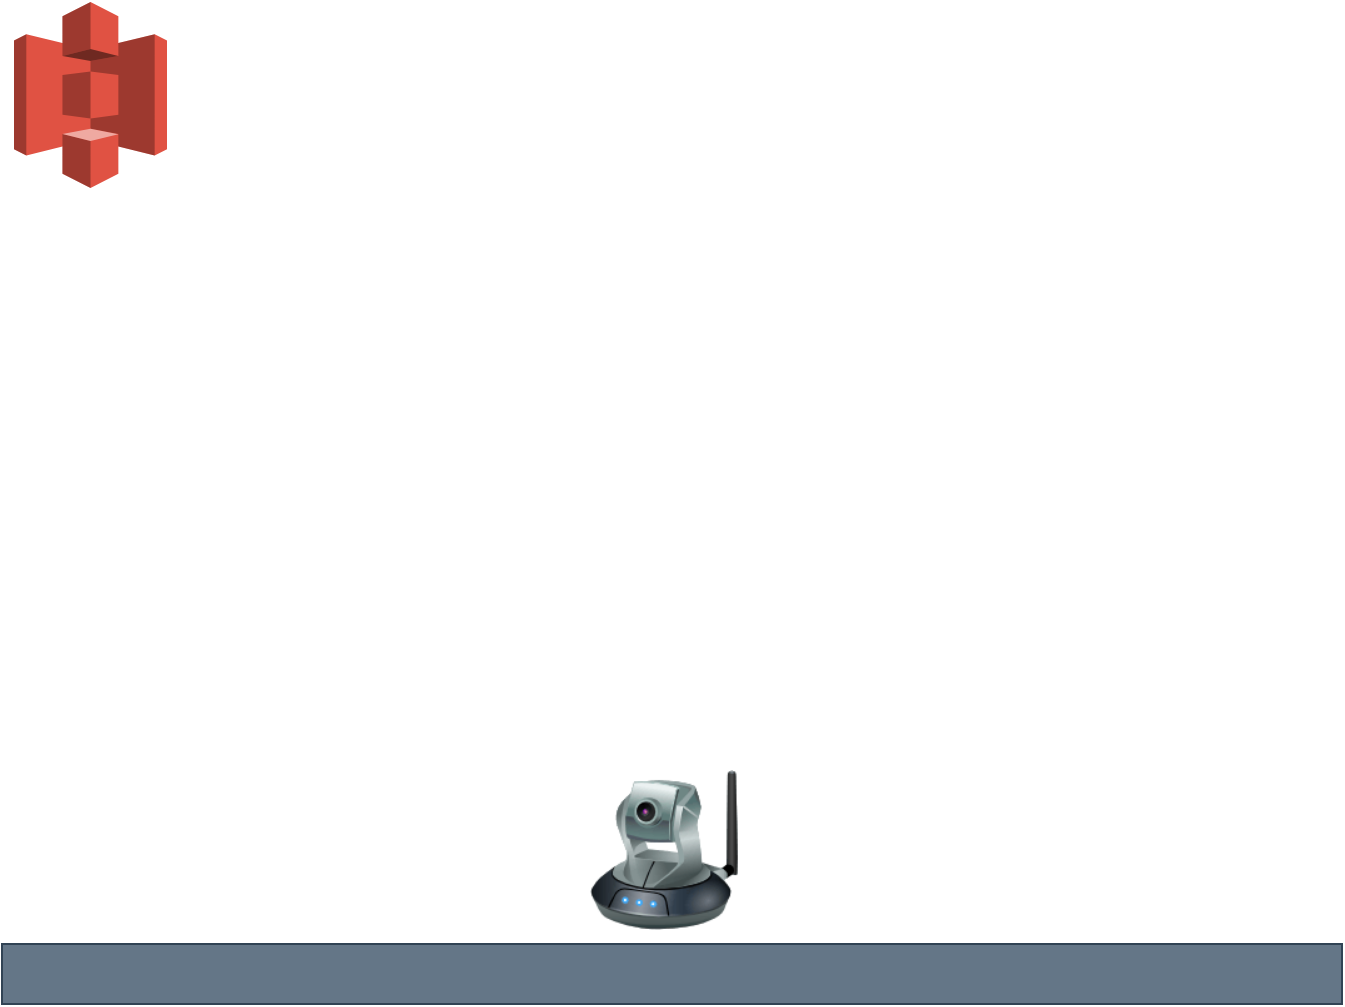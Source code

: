 <mxfile version="26.2.9">
  <diagram name="Página-1" id="1xXZumWkCWujOmllZkdU">
    <mxGraphModel dx="1249" dy="664" grid="1" gridSize="10" guides="1" tooltips="1" connect="1" arrows="1" fold="1" page="1" pageScale="1" pageWidth="827" pageHeight="583" math="0" shadow="0">
      <root>
        <mxCell id="0" />
        <mxCell id="1" parent="0" />
        <mxCell id="r-b_Fm4VtTnuqkXkL0p2-1" value="" style="image;html=1;image=img/lib/clip_art/networking/Ip_Camera_128x128.png" vertex="1" parent="1">
          <mxGeometry x="375" y="434" width="80" height="80" as="geometry" />
        </mxCell>
        <mxCell id="r-b_Fm4VtTnuqkXkL0p2-6" value="" style="rounded=0;whiteSpace=wrap;html=1;fillColor=#647687;fontColor=#ffffff;strokeColor=#314354;" vertex="1" parent="1">
          <mxGeometry x="84" y="521" width="670" height="30" as="geometry" />
        </mxCell>
        <mxCell id="r-b_Fm4VtTnuqkXkL0p2-7" value="" style="outlineConnect=0;dashed=0;verticalLabelPosition=bottom;verticalAlign=top;align=center;html=1;shape=mxgraph.aws3.s3;fillColor=#E05243;gradientColor=none;" vertex="1" parent="1">
          <mxGeometry x="90" y="50" width="76.5" height="93" as="geometry" />
        </mxCell>
      </root>
    </mxGraphModel>
  </diagram>
</mxfile>
